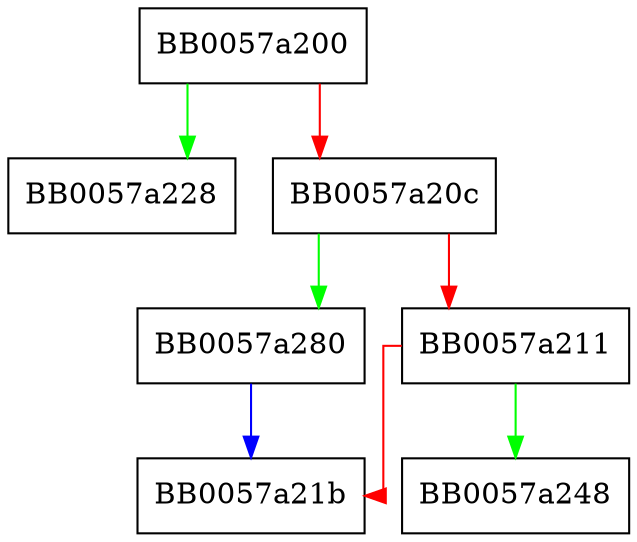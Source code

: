 digraph dh_cb {
  node [shape="box"];
  graph [splines=ortho];
  BB0057a200 -> BB0057a228 [color="green"];
  BB0057a200 -> BB0057a20c [color="red"];
  BB0057a20c -> BB0057a280 [color="green"];
  BB0057a20c -> BB0057a211 [color="red"];
  BB0057a211 -> BB0057a248 [color="green"];
  BB0057a211 -> BB0057a21b [color="red"];
  BB0057a280 -> BB0057a21b [color="blue"];
}